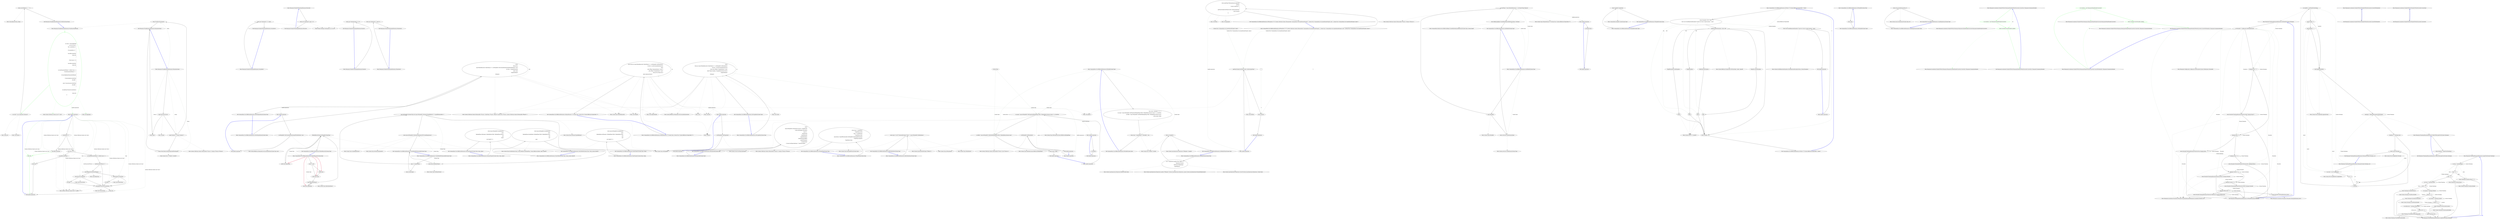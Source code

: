 digraph  {
m0_14 [label="Entry string.Replace(string, string)", span="0-0", cluster="string.Replace(string, string)", file="Configurator.cs"];
m0_45 [label="Entry System.Collections.Generic.IEnumerable<TSource>.Contains<TSource>(TSource)", span="0-0", cluster="System.Collections.Generic.IEnumerable<TSource>.Contains<TSource>(TSource)", file="Configurator.cs"];
m0_36 [label="Entry char.ToLower(char)", span="0-0", cluster="char.ToLower(char)", file="Configurator.cs"];
m0_10 [label="Entry System.Collections.Generic.List<T>.List()", span="0-0", cluster="System.Collections.Generic.List<T>.List()", file="Configurator.cs"];
m0_46 [label="Entry System.Func<T, TResult>.Invoke(T)", span="0-0", cluster="System.Func<T, TResult>.Invoke(T)", file="Configurator.cs"];
m0_44 [label="Entry Unk.Any", span="", cluster="Unk.Any", file="Configurator.cs"];
m0_32 [label="Entry System.Collections.Generic.List<T>.Add(T)", span="0-0", cluster="System.Collections.Generic.List<T>.Add(T)", file="Configurator.cs"];
m0_5 [label="Entry Humanizer.StringHumanizeExtensions.FromPascalCase(string)", span="10-10", cluster="Humanizer.StringHumanizeExtensions.FromPascalCase(string)", file="Configurator.cs"];
m0_6 [label="var chars = name.Aggregate(\r\n                new List<char>(),\r\n                (list, currentChar) =>\r\n                {\r\n                    if (currentChar == ' ')\r\n                    {\r\n                        list.Add(currentChar);\r\n                        return list;\r\n                    }\r\n\r\n                    if (list.Count == 0)\r\n                    {\r\n                        list.Add(currentChar);\r\n                        return list;\r\n                    }\r\n\r\n                    var lastCharacterInTheList = list[list.Count - 1];\r\n                    if (lastCharacterInTheList != ' ')\r\n                    {\r\n                        if (char.IsDigit(lastCharacterInTheList))\r\n                        {\r\n                            if (char.IsLetter(currentChar))\r\n                                list.Add(' ');\r\n                        }\r\n                        else if (!char.IsLower(currentChar))\r\n                            list.Add(' ');\r\n                    }\r\n\r\n                    list.Add(char.ToLower(currentChar));\r\n\r\n                    return list;\r\n                })", span="12-43", cluster="Humanizer.StringHumanizeExtensions.FromPascalCase(string)", color=green, community=0, file="Configurator.cs"];
m0_7 [label="var result = new string(chars.ToArray())", span="45-45", cluster="Humanizer.StringHumanizeExtensions.FromPascalCase(string)", file="Configurator.cs"];
m0_8 [label="return result.Replace('' i '', '' I '');", span="46-46", cluster="Humanizer.StringHumanizeExtensions.FromPascalCase(string)", file="Configurator.cs"];
m0_9 [label="Exit Humanizer.StringHumanizeExtensions.FromPascalCase(string)", span="10-10", cluster="Humanizer.StringHumanizeExtensions.FromPascalCase(string)", file="Configurator.cs"];
m0_37 [label="Entry Humanizer.StringHumanizeExtensions.Humanize(string)", span="54-54", cluster="Humanizer.StringHumanizeExtensions.Humanize(string)", file="Configurator.cs"];
m0_42 [label="return FromPascalCase(input);", span="63-63", cluster="Humanizer.StringHumanizeExtensions.Humanize(string)", file="Configurator.cs"];
m0_40 [label="input.Contains('_') || input.Contains('-')", span="60-60", cluster="Humanizer.StringHumanizeExtensions.Humanize(string)", file="Configurator.cs"];
m0_38 [label="!input.Any(Char.IsLower)", span="57-57", cluster="Humanizer.StringHumanizeExtensions.Humanize(string)", file="Configurator.cs"];
m0_39 [label="return input;", span="58-58", cluster="Humanizer.StringHumanizeExtensions.Humanize(string)", file="Configurator.cs"];
m0_41 [label="return FromUnderscoreDashSeparatedWords(input);", span="61-61", cluster="Humanizer.StringHumanizeExtensions.Humanize(string)", file="Configurator.cs"];
m0_43 [label="Exit Humanizer.StringHumanizeExtensions.Humanize(string)", span="54-54", cluster="Humanizer.StringHumanizeExtensions.Humanize(string)", file="Configurator.cs"];
m0_35 [label="Entry char.IsLower(char)", span="0-0", cluster="char.IsLower(char)", file="Configurator.cs"];
m0_34 [label="Entry char.IsLetter(char)", span="0-0", cluster="char.IsLetter(char)", file="Configurator.cs"];
m0_33 [label="Entry char.IsDigit(char)", span="0-0", cluster="char.IsDigit(char)", file="Configurator.cs"];
m0_13 [label="Entry Unk.ToArray", span="", cluster="Unk.ToArray", file="Configurator.cs"];
m0_15 [label="Entry lambda expression", span="14-43", cluster="lambda expression", file="Configurator.cs"];
m0_18 [label="return list;", span="19-19", cluster="lambda expression", color=green, community=0, file="Configurator.cs"];
m0_17 [label="list.Add(currentChar)", span="18-18", cluster="lambda expression", file="Configurator.cs"];
m0_16 [label="currentChar == ' '", span="16-16", cluster="lambda expression", file="Configurator.cs"];
m0_19 [label="list.Count == 0", span="22-22", cluster="lambda expression", file="Configurator.cs"];
m0_20 [label="list.Add(currentChar)", span="24-24", cluster="lambda expression", file="Configurator.cs"];
m0_21 [label="return list;", span="25-25", cluster="lambda expression", file="Configurator.cs"];
m0_22 [label="var lastCharacterInTheList = list[list.Count - 1]", span="28-28", cluster="lambda expression", file="Configurator.cs"];
m0_25 [label="char.IsLetter(currentChar)", span="33-33", cluster="lambda expression", file="Configurator.cs"];
m0_26 [label="list.Add(' ')", span="34-34", cluster="lambda expression", file="Configurator.cs"];
m0_27 [label="!char.IsLower(currentChar)", span="36-36", cluster="lambda expression", file="Configurator.cs"];
m0_28 [label="list.Add(' ')", span="37-37", cluster="lambda expression", file="Configurator.cs"];
m0_29 [label="list.Add(char.ToLower(currentChar))", span="40-40", cluster="lambda expression", file="Configurator.cs"];
m0_30 [label="return list;", span="42-42", cluster="lambda expression", file="Configurator.cs"];
m0_23 [label="lastCharacterInTheList != ' '", span="29-29", cluster="lambda expression", file="Configurator.cs"];
m0_24 [label="char.IsDigit(lastCharacterInTheList)", span="31-31", cluster="lambda expression", file="Configurator.cs"];
m0_31 [label="Exit lambda expression", span="14-43", cluster="lambda expression", file="Configurator.cs"];
m0_12 [label="Entry string.cstr", span="", cluster="string.cstr", file="Configurator.cs"];
m0_11 [label="Entry Unk.Aggregate", span="", cluster="Unk.Aggregate", file="Configurator.cs"];
m1_4 [label="Entry Humanizer.NumberToTimeSpanExtensions.Hours(int)", span="20-20", cluster="Humanizer.NumberToTimeSpanExtensions.Hours(int)", file="CzechSlovakFormatter.cs"];
m1_5 [label="return new TimeSpan(0, input, 0, 0);", span="22-22", cluster="Humanizer.NumberToTimeSpanExtensions.Hours(int)", file="CzechSlovakFormatter.cs"];
m1_6 [label="Exit Humanizer.NumberToTimeSpanExtensions.Hours(int)", span="20-20", cluster="Humanizer.NumberToTimeSpanExtensions.Hours(int)", file="CzechSlovakFormatter.cs"];
m1_10 [label="Entry Humanizer.NumberToTimeSpanExtensions.Seconds(int)", span="40-40", cluster="Humanizer.NumberToTimeSpanExtensions.Seconds(int)", file="CzechSlovakFormatter.cs"];
m1_11 [label="return new TimeSpan(0, 0, 0, input);", span="42-42", cluster="Humanizer.NumberToTimeSpanExtensions.Seconds(int)", file="CzechSlovakFormatter.cs"];
m1_12 [label="Exit Humanizer.NumberToTimeSpanExtensions.Seconds(int)", span="40-40", cluster="Humanizer.NumberToTimeSpanExtensions.Seconds(int)", file="CzechSlovakFormatter.cs"];
m1_0 [label="Entry Humanizer.NumberToTimeSpanExtensions.Days(int)", span="10-10", cluster="Humanizer.NumberToTimeSpanExtensions.Days(int)", file="CzechSlovakFormatter.cs"];
m1_1 [label="return new TimeSpan(input, 0, 0, 0);", span="12-12", cluster="Humanizer.NumberToTimeSpanExtensions.Days(int)", file="CzechSlovakFormatter.cs"];
m1_2 [label="Exit Humanizer.NumberToTimeSpanExtensions.Days(int)", span="10-10", cluster="Humanizer.NumberToTimeSpanExtensions.Days(int)", file="CzechSlovakFormatter.cs"];
m1_7 [label="Entry Humanizer.NumberToTimeSpanExtensions.Minutes(int)", span="30-30", cluster="Humanizer.NumberToTimeSpanExtensions.Minutes(int)", file="CzechSlovakFormatter.cs"];
m1_8 [label="return new TimeSpan(0, 0, input, 0);", span="32-32", cluster="Humanizer.NumberToTimeSpanExtensions.Minutes(int)", file="CzechSlovakFormatter.cs"];
m1_9 [label="Exit Humanizer.NumberToTimeSpanExtensions.Minutes(int)", span="30-30", cluster="Humanizer.NumberToTimeSpanExtensions.Minutes(int)", file="CzechSlovakFormatter.cs"];
m1_3 [label="Entry System.TimeSpan.TimeSpan(int, int, int, int)", span="0-0", cluster="System.TimeSpan.TimeSpan(int, int, int, int)", file="CzechSlovakFormatter.cs"];
m4_19 [label="Entry Unk.ToMaybe", span="", cluster="Unk.ToMaybe", file="DefaultNumberToWordsConverter.cs"];
m4_149 [label="Entry System.Collections.Generic.IEnumerable<TSource>.Contains<TSource>(TSource)", span="0-0", cluster="System.Collections.Generic.IEnumerable<TSource>.Contains<TSource>(TSource)", file="DefaultNumberToWordsConverter.cs"];
m4_31 [label="Entry CommandLine.Core.ReflectionExtensions.FlattenHierarchy(System.Type)", span="49-49", cluster="CommandLine.Core.ReflectionExtensions.FlattenHierarchy(System.Type)", file="DefaultNumberToWordsConverter.cs"];
m4_32 [label="type == null", span="51-51", cluster="CommandLine.Core.ReflectionExtensions.FlattenHierarchy(System.Type)", file="DefaultNumberToWordsConverter.cs"];
m4_33 [label="yield break;", span="53-53", cluster="CommandLine.Core.ReflectionExtensions.FlattenHierarchy(System.Type)", file="DefaultNumberToWordsConverter.cs"];
m4_34 [label="yield return type;", span="55-55", cluster="CommandLine.Core.ReflectionExtensions.FlattenHierarchy(System.Type)", file="DefaultNumberToWordsConverter.cs"];
m4_36 [label="yield return @interface;", span="58-58", cluster="CommandLine.Core.ReflectionExtensions.FlattenHierarchy(System.Type)", file="DefaultNumberToWordsConverter.cs"];
m4_38 [label="yield return @interface;", span="62-62", cluster="CommandLine.Core.ReflectionExtensions.FlattenHierarchy(System.Type)", file="DefaultNumberToWordsConverter.cs"];
m4_35 [label="type.SafeGetInterfaces()", span="56-56", cluster="CommandLine.Core.ReflectionExtensions.FlattenHierarchy(System.Type)", file="DefaultNumberToWordsConverter.cs"];
m4_37 [label="FlattenHierarchy(type.GetTypeInfo().BaseType)", span="60-60", cluster="CommandLine.Core.ReflectionExtensions.FlattenHierarchy(System.Type)", file="DefaultNumberToWordsConverter.cs"];
m4_39 [label="Exit CommandLine.Core.ReflectionExtensions.FlattenHierarchy(System.Type)", span="49-49", cluster="CommandLine.Core.ReflectionExtensions.FlattenHierarchy(System.Type)", file="DefaultNumberToWordsConverter.cs"];
m4_107 [label="Entry CommandLine.Core.ReflectionExtensions.CreateDefaultForImmutable(System.Type)", span="153-153", cluster="CommandLine.Core.ReflectionExtensions.CreateDefaultForImmutable(System.Type)", file="DefaultNumberToWordsConverter.cs"];
m4_108 [label="type == typeof(string)", span="155-155", cluster="CommandLine.Core.ReflectionExtensions.CreateDefaultForImmutable(System.Type)", file="DefaultNumberToWordsConverter.cs"];
m4_110 [label="type.GetTypeInfo().IsGenericType && type.GetTypeInfo().GetGenericTypeDefinition() == typeof(IEnumerable<>)", span="159-159", cluster="CommandLine.Core.ReflectionExtensions.CreateDefaultForImmutable(System.Type)", file="DefaultNumberToWordsConverter.cs"];
m4_111 [label="return type.GetTypeInfo().GetGenericArguments()[0].CreateEmptyArray();", span="161-161", cluster="CommandLine.Core.ReflectionExtensions.CreateDefaultForImmutable(System.Type)", file="DefaultNumberToWordsConverter.cs"];
m4_112 [label="return type.GetDefaultValue();", span="163-163", cluster="CommandLine.Core.ReflectionExtensions.CreateDefaultForImmutable(System.Type)", file="DefaultNumberToWordsConverter.cs"];
m4_109 [label="return string.Empty;", span="157-157", cluster="CommandLine.Core.ReflectionExtensions.CreateDefaultForImmutable(System.Type)", file="DefaultNumberToWordsConverter.cs"];
m4_113 [label="Exit CommandLine.Core.ReflectionExtensions.CreateDefaultForImmutable(System.Type)", span="153-153", cluster="CommandLine.Core.ReflectionExtensions.CreateDefaultForImmutable(System.Type)", file="DefaultNumberToWordsConverter.cs"];
m4_143 [label="Entry CommandLine.Core.ReflectionExtensions.InstanceProperty(System.Type, string, object)", span="213-213", cluster="CommandLine.Core.ReflectionExtensions.InstanceProperty(System.Type, string, object)", file="DefaultNumberToWordsConverter.cs"];
m4_144 [label="return type.GetTypeInfo().InvokeMember(\r\n                name,\r\n                BindingFlags.GetProperty | BindingFlags.Public | BindingFlags.Instance,\r\n                null,\r\n                target,\r\n                new object[] { });", span="219-224", cluster="CommandLine.Core.ReflectionExtensions.InstanceProperty(System.Type, string, object)", file="DefaultNumberToWordsConverter.cs"];
m4_145 [label="Exit CommandLine.Core.ReflectionExtensions.InstanceProperty(System.Type, string, object)", span="213-213", cluster="CommandLine.Core.ReflectionExtensions.InstanceProperty(System.Type, string, object)", file="DefaultNumberToWordsConverter.cs"];
m4_127 [label="Entry System.Collections.Generic.IEnumerable<TSource>.ToArray<TSource>()", span="0-0", cluster="System.Collections.Generic.IEnumerable<TSource>.ToArray<TSource>()", file="DefaultNumberToWordsConverter.cs"];
m4_7 [label="Entry Unk.Any", span="", cluster="Unk.Any", file="DefaultNumberToWordsConverter.cs"];
m4_135 [label="Entry CommandLine.TypeInfo.Create(System.Type)", span="29-29", cluster="CommandLine.TypeInfo.Create(System.Type)", file="DefaultNumberToWordsConverter.cs"];
m4_9 [label="Entry Unk.selector", span="", cluster="Unk.selector", file="DefaultNumberToWordsConverter.cs"];
m4_45 [label="Entry System.Type.GetInterfaces()", span="0-0", cluster="System.Type.GetInterfaces()", file="DefaultNumberToWordsConverter.cs"];
m4_126 [label="Entry System.Type.GetSpecifications<T>(System.Func<System.Reflection.PropertyInfo, T>)", span="16-16", cluster="System.Type.GetSpecifications<T>(System.Func<System.Reflection.PropertyInfo, T>)", file="DefaultNumberToWordsConverter.cs"];
m4_49 [label="Entry System.Type.IsAssignableFrom(System.Type)", span="0-0", cluster="System.Type.IsAssignableFrom(System.Type)", file="DefaultNumberToWordsConverter.cs"];
m4_132 [label="Entry CommandLine.Core.ReflectionExtensions.ToTypeInfo(System.Type)", span="178-178", cluster="CommandLine.Core.ReflectionExtensions.ToTypeInfo(System.Type)", file="DefaultNumberToWordsConverter.cs"];
m4_133 [label="return TypeInfo.Create(type);", span="180-180", cluster="CommandLine.Core.ReflectionExtensions.ToTypeInfo(System.Type)", file="DefaultNumberToWordsConverter.cs"];
m4_134 [label="Exit CommandLine.Core.ReflectionExtensions.ToTypeInfo(System.Type)", span="178-178", cluster="CommandLine.Core.ReflectionExtensions.ToTypeInfo(System.Type)", file="DefaultNumberToWordsConverter.cs"];
m4_125 [label="Entry System.Activator.CreateInstance(System.Type)", span="0-0", cluster="System.Activator.CreateInstance(System.Type)", file="DefaultNumberToWordsConverter.cs"];
m4_60 [label="Entry CommandLine.Core.ReflectionExtensions.SetValue<T>(System.Reflection.PropertyInfo, T, object)", span="97-97", cluster="CommandLine.Core.ReflectionExtensions.SetValue<T>(System.Reflection.PropertyInfo, T, object)", file="DefaultNumberToWordsConverter.cs"];
m4_61 [label="Action<Exception> fail = inner => {\r\n                throw new InvalidOperationException(''Cannot set value to target instance.'', inner);\r\n            }", span="99-101", cluster="CommandLine.Core.ReflectionExtensions.SetValue<T>(System.Reflection.PropertyInfo, T, object)", file="DefaultNumberToWordsConverter.cs"];
m4_62 [label="property.SetValue(instance, value, null)", span="105-105", cluster="CommandLine.Core.ReflectionExtensions.SetValue<T>(System.Reflection.PropertyInfo, T, object)", file="DefaultNumberToWordsConverter.cs"];
m4_71 [label="return instance;", span="126-126", cluster="CommandLine.Core.ReflectionExtensions.SetValue<T>(System.Reflection.PropertyInfo, T, object)", file="DefaultNumberToWordsConverter.cs"];
m4_64 [label="fail(e)", span="110-110", cluster="CommandLine.Core.ReflectionExtensions.SetValue<T>(System.Reflection.PropertyInfo, T, object)", file="DefaultNumberToWordsConverter.cs"];
m4_66 [label="fail(e)", span="115-115", cluster="CommandLine.Core.ReflectionExtensions.SetValue<T>(System.Reflection.PropertyInfo, T, object)", file="DefaultNumberToWordsConverter.cs"];
m4_68 [label="fail(e)", span="119-119", cluster="CommandLine.Core.ReflectionExtensions.SetValue<T>(System.Reflection.PropertyInfo, T, object)", file="DefaultNumberToWordsConverter.cs"];
m4_70 [label="fail(e)", span="123-123", cluster="CommandLine.Core.ReflectionExtensions.SetValue<T>(System.Reflection.PropertyInfo, T, object)", file="DefaultNumberToWordsConverter.cs"];
m4_63 [label=TargetException, span="108-108", cluster="CommandLine.Core.ReflectionExtensions.SetValue<T>(System.Reflection.PropertyInfo, T, object)", file="DefaultNumberToWordsConverter.cs"];
m4_65 [label=TargetParameterCountException, span="113-113", cluster="CommandLine.Core.ReflectionExtensions.SetValue<T>(System.Reflection.PropertyInfo, T, object)", file="DefaultNumberToWordsConverter.cs"];
m4_67 [label=MethodAccessException, span="117-117", cluster="CommandLine.Core.ReflectionExtensions.SetValue<T>(System.Reflection.PropertyInfo, T, object)", file="DefaultNumberToWordsConverter.cs"];
m4_69 [label=TargetInvocationException, span="121-121", cluster="CommandLine.Core.ReflectionExtensions.SetValue<T>(System.Reflection.PropertyInfo, T, object)", file="DefaultNumberToWordsConverter.cs"];
m4_72 [label="Exit CommandLine.Core.ReflectionExtensions.SetValue<T>(System.Reflection.PropertyInfo, T, object)", span="97-97", cluster="CommandLine.Core.ReflectionExtensions.SetValue<T>(System.Reflection.PropertyInfo, T, object)", file="DefaultNumberToWordsConverter.cs"];
m4_73 [label="Entry System.Reflection.PropertyInfo.SetValue(object, object, object[])", span="0-0", cluster="System.Reflection.PropertyInfo.SetValue(object, object, object[])", file="DefaultNumberToWordsConverter.cs"];
m4_146 [label="Entry CommandLine.Core.ReflectionExtensions.IsPrimitiveEx(System.Type)", span="228-228", cluster="CommandLine.Core.ReflectionExtensions.IsPrimitiveEx(System.Type)", file="DefaultNumberToWordsConverter.cs"];
m4_147 [label="return\r\n                   (type.GetTypeInfo().IsValueType && type != typeof(Guid))\r\n                || type.GetTypeInfo().IsPrimitive\r\n                || new [] { \r\n                     typeof(string)\r\n                    ,typeof(decimal)\r\n                    ,typeof(DateTime)\r\n                    ,typeof(DateTimeOffset)\r\n                    ,typeof(TimeSpan)\r\n                   }.Contains(type)\r\n                || Convert.GetTypeCode(type) != TypeCode.Object;", span="230-240", cluster="CommandLine.Core.ReflectionExtensions.IsPrimitiveEx(System.Type)", file="DefaultNumberToWordsConverter.cs"];
m4_148 [label="Exit CommandLine.Core.ReflectionExtensions.IsPrimitiveEx(System.Type)", span="228-228", cluster="CommandLine.Core.ReflectionExtensions.IsPrimitiveEx(System.Type)", file="DefaultNumberToWordsConverter.cs"];
m4_23 [label="Entry System.Reflection.MemberInfo.GetCustomAttributes(System.Type, bool)", span="0-0", cluster="System.Reflection.MemberInfo.GetCustomAttributes(System.Type, bool)", file="DefaultNumberToWordsConverter.cs"];
m4_5 [label="Entry System.Reflection.MemberInfo.GetCustomAttributes(bool)", span="0-0", cluster="System.Reflection.MemberInfo.GetCustomAttributes(bool)", file="DefaultNumberToWordsConverter.cs"];
m4_6 [label="Entry Unk.>", span="", cluster="Unk.>", file="DefaultNumberToWordsConverter.cs"];
m4_89 [label="Entry System.Linq.Expressions.Expression.Lambda<TDelegate>(System.Linq.Expressions.Expression, params System.Linq.Expressions.ParameterExpression[])", span="0-0", cluster="System.Linq.Expressions.Expression.Lambda<TDelegate>(System.Linq.Expressions.Expression, params System.Linq.Expressions.ParameterExpression[])", file="DefaultNumberToWordsConverter.cs"];
m4_40 [label="Entry System.Type.SafeGetInterfaces()", span="66-66", cluster="System.Type.SafeGetInterfaces()", file="DefaultNumberToWordsConverter.cs"];
m4_116 [label="Entry System.Type.CreateEmptyArray()", span="129-129", cluster="System.Type.CreateEmptyArray()", file="DefaultNumberToWordsConverter.cs"];
m4_90 [label="Entry System.Linq.Expressions.Expression<TDelegate>.Compile()", span="0-0", cluster="System.Linq.Expressions.Expression<TDelegate>.Compile()", file="DefaultNumberToWordsConverter.cs"];
m4_103 [label="Entry System.Collections.Generic.IEnumerable<TSource>.Any<TSource>()", span="0-0", cluster="System.Collections.Generic.IEnumerable<TSource>.Any<TSource>()", file="DefaultNumberToWordsConverter.cs"];
m4_3 [label="Entry System.Type.FlattenHierarchy()", span="49-49", cluster="System.Type.FlattenHierarchy()", file="DefaultNumberToWordsConverter.cs"];
m4_117 [label="Entry System.Type.GetDefaultValue()", span="134-134", cluster="System.Type.GetDefaultValue()", file="DefaultNumberToWordsConverter.cs"];
m4_124 [label="Entry System.Type.IsMutable()", span="143-143", cluster="System.Type.IsMutable()", file="DefaultNumberToWordsConverter.cs"];
m4_59 [label="Entry Unk.SetValue", span="", cluster="Unk.SetValue", file="DefaultNumberToWordsConverter.cs"];
m4_151 [label="Entry CommandLine.Core.ReflectionExtensions.GetTypeInfo(System.Type)", span="245-245", cluster="CommandLine.Core.ReflectionExtensions.GetTypeInfo(System.Type)", file="DefaultNumberToWordsConverter.cs"];
m4_152 [label="return type;", span="247-247", cluster="CommandLine.Core.ReflectionExtensions.GetTypeInfo(System.Type)", file="DefaultNumberToWordsConverter.cs"];
m4_153 [label="Exit CommandLine.Core.ReflectionExtensions.GetTypeInfo(System.Type)", span="245-245", cluster="CommandLine.Core.ReflectionExtensions.GetTypeInfo(System.Type)", file="DefaultNumberToWordsConverter.cs"];
m4_92 [label="Entry CommandLine.Core.ReflectionExtensions.IsMutable(System.Type)", span="143-143", cluster="CommandLine.Core.ReflectionExtensions.IsMutable(System.Type)", file="DefaultNumberToWordsConverter.cs"];
m4_93 [label="Func<bool> isMutable = () => {\r\n                var props = type.GetTypeInfo().GetProperties(BindingFlags.Public | BindingFlags.Instance).Any(p => p.CanWrite);\r\n                var fields = type.GetTypeInfo().GetFields(BindingFlags.Public | BindingFlags.Instance).Any();\r\n                return props || fields;\r\n            }", span="145-149", cluster="CommandLine.Core.ReflectionExtensions.IsMutable(System.Type)", file="DefaultNumberToWordsConverter.cs"];
m4_94 [label="return type != typeof(object) ? isMutable() : true;", span="150-150", cluster="CommandLine.Core.ReflectionExtensions.IsMutable(System.Type)", file="DefaultNumberToWordsConverter.cs"];
m4_95 [label="Exit CommandLine.Core.ReflectionExtensions.IsMutable(System.Type)", span="143-143", cluster="CommandLine.Core.ReflectionExtensions.IsMutable(System.Type)", file="DefaultNumberToWordsConverter.cs"];
m4_150 [label="Entry System.Convert.GetTypeCode(object)", span="0-0", cluster="System.Convert.GetTypeCode(object)", file="DefaultNumberToWordsConverter.cs"];
m4_74 [label="Entry System.Action<T>.Invoke(T)", span="0-0", cluster="System.Action<T>.Invoke(T)", file="DefaultNumberToWordsConverter.cs"];
m4_88 [label="Entry System.Linq.Expressions.Expression.Convert(System.Linq.Expressions.Expression, System.Type)", span="0-0", cluster="System.Linq.Expressions.Expression.Convert(System.Linq.Expressions.Expression, System.Type)", file="DefaultNumberToWordsConverter.cs"];
m4_53 [label="Entry Unk.Where", span="", cluster="Unk.Where", file="DefaultNumberToWordsConverter.cs"];
m4_54 [label="Entry Unk.Aggregate", span="", cluster="Unk.Aggregate", file="DefaultNumberToWordsConverter.cs"];
m4_136 [label="Entry CommandLine.Core.ReflectionExtensions.StaticMethod(System.Type, string, params object[])", span="183-183", cluster="CommandLine.Core.ReflectionExtensions.StaticMethod(System.Type, string, params object[])", file="DefaultNumberToWordsConverter.cs"];
m4_137 [label="return type.GetTypeInfo().InvokeMember(\r\n                name,\r\n                BindingFlags.InvokeMethod | BindingFlags.Public | BindingFlags.Static,\r\n                null,\r\n                null,\r\n                args);", span="189-194", cluster="CommandLine.Core.ReflectionExtensions.StaticMethod(System.Type, string, params object[])", file="DefaultNumberToWordsConverter.cs"];
m4_138 [label="Exit CommandLine.Core.ReflectionExtensions.StaticMethod(System.Type, string, params object[])", span="183-183", cluster="CommandLine.Core.ReflectionExtensions.StaticMethod(System.Type, string, params object[])", file="DefaultNumberToWordsConverter.cs"];
m4_139 [label="Entry System.Type.InvokeMember(string, System.Reflection.BindingFlags, System.Reflection.Binder, object, object[])", span="0-0", cluster="System.Type.InvokeMember(string, System.Reflection.BindingFlags, System.Reflection.Binder, object, object[])", file="DefaultNumberToWordsConverter.cs"];
m4_91 [label="Entry System.Func<TResult>.Invoke()", span="0-0", cluster="System.Func<TResult>.Invoke()", file="DefaultNumberToWordsConverter.cs"];
m4_82 [label="Entry System.Array.CreateInstance(System.Type, int)", span="0-0", cluster="System.Array.CreateInstance(System.Type, int)", file="DefaultNumberToWordsConverter.cs"];
m4_4 [label="Entry System.Collections.Generic.IEnumerable<TSource>.SelectMany<TSource, TResult>(System.Func<TSource, System.Collections.Generic.IEnumerable<TResult>>)", span="0-0", cluster="System.Collections.Generic.IEnumerable<TSource>.SelectMany<TSource, TResult>(System.Func<TSource, System.Collections.Generic.IEnumerable<TResult>>)", file="DefaultNumberToWordsConverter.cs"];
m4_79 [label="Entry CommandLine.Core.ReflectionExtensions.CreateEmptyArray(System.Type)", span="129-129", cluster="CommandLine.Core.ReflectionExtensions.CreateEmptyArray(System.Type)", file="DefaultNumberToWordsConverter.cs"];
m4_80 [label="return Array.CreateInstance(type, 0);", span="131-131", cluster="CommandLine.Core.ReflectionExtensions.CreateEmptyArray(System.Type)", file="DefaultNumberToWordsConverter.cs"];
m4_81 [label="Exit CommandLine.Core.ReflectionExtensions.CreateEmptyArray(System.Type)", span="129-129", cluster="CommandLine.Core.ReflectionExtensions.CreateEmptyArray(System.Type)", file="DefaultNumberToWordsConverter.cs"];
m4_78 [label="Entry System.InvalidOperationException.InvalidOperationException(string, System.Exception)", span="0-0", cluster="System.InvalidOperationException.InvalidOperationException(string, System.Exception)", file="DefaultNumberToWordsConverter.cs"];
m4_102 [label="Entry System.Type.GetFields(System.Reflection.BindingFlags)", span="0-0", cluster="System.Type.GetFields(System.Reflection.BindingFlags)", file="DefaultNumberToWordsConverter.cs"];
m4_101 [label="Entry System.Type.GetProperties(System.Reflection.BindingFlags)", span="0-0", cluster="System.Type.GetProperties(System.Reflection.BindingFlags)", file="DefaultNumberToWordsConverter.cs"];
m4_115 [label="Entry System.Type.GetGenericArguments()", span="0-0", cluster="System.Type.GetGenericArguments()", file="DefaultNumberToWordsConverter.cs"];
m4_46 [label="Entry CommandLine.Core.ReflectionExtensions.ToTargetType(System.Type)", span="71-71", cluster="CommandLine.Core.ReflectionExtensions.ToTargetType(System.Type)", file="DefaultNumberToWordsConverter.cs"];
m4_47 [label="return type == typeof(bool)\r\n                       ? TargetType.Switch\r\n                       : type == typeof(string)\r\n                             ? TargetType.Scalar\r\n                             : type.IsArray || typeof(IEnumerable).GetTypeInfo().IsAssignableFrom(type)\r\n                                   ? TargetType.Sequence\r\n                                   : TargetType.Scalar;", span="73-79", cluster="CommandLine.Core.ReflectionExtensions.ToTargetType(System.Type)", file="DefaultNumberToWordsConverter.cs"];
m4_48 [label="Exit CommandLine.Core.ReflectionExtensions.ToTargetType(System.Type)", span="71-71", cluster="CommandLine.Core.ReflectionExtensions.ToTargetType(System.Type)", file="DefaultNumberToWordsConverter.cs"];
m4_128 [label="Entry CommandLine.Infrastructure.ReflectionHelper.CreateDefaultImmutableInstance(System.Type, System.Type[])", span="55-55", cluster="CommandLine.Infrastructure.ReflectionHelper.CreateDefaultImmutableInstance(System.Type, System.Type[])", file="DefaultNumberToWordsConverter.cs"];
m4_0 [label="Entry CommandLine.Core.ReflectionExtensions.GetSpecifications<T>(System.Type, System.Func<System.Reflection.PropertyInfo, T>)", span="16-16", cluster="CommandLine.Core.ReflectionExtensions.GetSpecifications<T>(System.Type, System.Func<System.Reflection.PropertyInfo, T>)", file="DefaultNumberToWordsConverter.cs"];
m4_1 [label="return from pi in type.FlattenHierarchy().SelectMany(x => x.GetTypeInfo().GetProperties())\r\n                   let attrs = pi.GetCustomAttributes(true)\r\n                   where\r\n                       attrs.OfType<OptionAttribute>().Any() ||\r\n                       attrs.OfType<ValueAttribute>().Any()\r\n                   group pi by pi.Name into g\r\n                   select selector(g.First());", span="18-24", cluster="CommandLine.Core.ReflectionExtensions.GetSpecifications<T>(System.Type, System.Func<System.Reflection.PropertyInfo, T>)", file="DefaultNumberToWordsConverter.cs"];
m4_2 [label="Exit CommandLine.Core.ReflectionExtensions.GetSpecifications<T>(System.Type, System.Func<System.Reflection.PropertyInfo, T>)", span="16-16", cluster="CommandLine.Core.ReflectionExtensions.GetSpecifications<T>(System.Type, System.Func<System.Reflection.PropertyInfo, T>)", file="DefaultNumberToWordsConverter.cs"];
m4_13 [label="Entry System.Type.GetTypeInfo()", span="245-245", cluster="System.Type.GetTypeInfo()", file="DefaultNumberToWordsConverter.cs"];
m4_41 [label="Entry CommandLine.Core.ReflectionExtensions.SafeGetInterfaces(System.Type)", span="66-66", cluster="CommandLine.Core.ReflectionExtensions.SafeGetInterfaces(System.Type)", file="DefaultNumberToWordsConverter.cs"];
m4_42 [label="return type == null ? Enumerable.Empty<Type>() : type.GetTypeInfo().GetInterfaces();", span="68-68", cluster="CommandLine.Core.ReflectionExtensions.SafeGetInterfaces(System.Type)", file="DefaultNumberToWordsConverter.cs"];
m4_43 [label="Exit CommandLine.Core.ReflectionExtensions.SafeGetInterfaces(System.Type)", span="66-66", cluster="CommandLine.Core.ReflectionExtensions.SafeGetInterfaces(System.Type)", file="DefaultNumberToWordsConverter.cs"];
m4_129 [label="Entry lambda expression", span="173-173", cluster="lambda expression", file="DefaultNumberToWordsConverter.cs"];
m4_10 [label="Entry lambda expression", span="18-18", cluster="lambda expression", file="DefaultNumberToWordsConverter.cs"];
m4_11 [label="x.GetTypeInfo().GetProperties()", span="18-18", cluster="lambda expression", file="DefaultNumberToWordsConverter.cs"];
m4_12 [label="Exit lambda expression", span="18-18", cluster="lambda expression", file="DefaultNumberToWordsConverter.cs"];
m4_20 [label="Entry lambda expression", span="31-31", cluster="lambda expression", file="DefaultNumberToWordsConverter.cs"];
m4_21 [label="x.GetTypeInfo().GetCustomAttributes(typeof(VerbAttribute), true)", span="31-31", cluster="lambda expression", file="DefaultNumberToWordsConverter.cs"];
m4_22 [label="Exit lambda expression", span="31-31", cluster="lambda expression", file="DefaultNumberToWordsConverter.cs"];
m4_28 [label="Entry lambda expression", span="41-41", cluster="lambda expression", file="DefaultNumberToWordsConverter.cs"];
m4_29 [label="x.GetTypeInfo().GetProperties()", span="41-41", cluster="lambda expression", file="DefaultNumberToWordsConverter.cs"];
m4_30 [label="Exit lambda expression", span="41-41", cluster="lambda expression", file="DefaultNumberToWordsConverter.cs"];
m4_56 [label="specProp.Property.SetValue(current, selector(specProp))", span="92-92", cluster="lambda expression", file="DefaultNumberToWordsConverter.cs"];
m4_57 [label="return instance;", span="93-93", cluster="lambda expression", file="DefaultNumberToWordsConverter.cs"];
m4_55 [label="Entry lambda expression", span="90-94", cluster="lambda expression", file="DefaultNumberToWordsConverter.cs"];
m4_58 [label="Exit lambda expression", span="90-94", cluster="lambda expression", file="DefaultNumberToWordsConverter.cs"];
m4_76 [label="throw new InvalidOperationException(''Cannot set value to target instance.'', inner);", span="100-100", cluster="lambda expression", file="DefaultNumberToWordsConverter.cs"];
m4_75 [label="Entry lambda expression", span="99-101", cluster="lambda expression", file="DefaultNumberToWordsConverter.cs"];
m4_77 [label="Exit lambda expression", span="99-101", cluster="lambda expression", file="DefaultNumberToWordsConverter.cs"];
m4_97 [label="var props = type.GetTypeInfo().GetProperties(BindingFlags.Public | BindingFlags.Instance).Any(p => p.CanWrite)", span="146-146", cluster="lambda expression", file="DefaultNumberToWordsConverter.cs"];
m4_98 [label="var fields = type.GetTypeInfo().GetFields(BindingFlags.Public | BindingFlags.Instance).Any()", span="147-147", cluster="lambda expression", file="DefaultNumberToWordsConverter.cs"];
m4_96 [label="Entry lambda expression", span="145-149", cluster="lambda expression", file="DefaultNumberToWordsConverter.cs"];
m4_104 [label="Entry lambda expression", span="146-146", cluster="lambda expression", file="DefaultNumberToWordsConverter.cs"];
m4_99 [label="return props || fields;", span="148-148", cluster="lambda expression", file="DefaultNumberToWordsConverter.cs"];
m4_100 [label="Exit lambda expression", span="145-149", cluster="lambda expression", file="DefaultNumberToWordsConverter.cs"];
m4_105 [label="p.CanWrite", span="146-146", cluster="lambda expression", file="DefaultNumberToWordsConverter.cs"];
m4_106 [label="Exit lambda expression", span="146-146", cluster="lambda expression", file="DefaultNumberToWordsConverter.cs"];
m4_130 [label="pi.PropertyType", span="173-173", cluster="lambda expression", file="DefaultNumberToWordsConverter.cs"];
m4_131 [label="Exit lambda expression", span="173-173", cluster="lambda expression", file="DefaultNumberToWordsConverter.cs"];
m4_8 [label="Entry Unk.First", span="", cluster="Unk.First", file="DefaultNumberToWordsConverter.cs"];
m4_140 [label="Entry CommandLine.Core.ReflectionExtensions.StaticProperty(System.Type, string)", span="198-198", cluster="CommandLine.Core.ReflectionExtensions.StaticProperty(System.Type, string)", file="DefaultNumberToWordsConverter.cs"];
m4_141 [label="return type.GetTypeInfo().InvokeMember(\r\n                name,\r\n                BindingFlags.GetProperty | BindingFlags.Public | BindingFlags.Static,\r\n                null,\r\n                null,\r\n                new object[] { });", span="204-209", cluster="CommandLine.Core.ReflectionExtensions.StaticProperty(System.Type, string)", file="DefaultNumberToWordsConverter.cs"];
m4_142 [label="Exit CommandLine.Core.ReflectionExtensions.StaticProperty(System.Type, string)", span="198-198", cluster="CommandLine.Core.ReflectionExtensions.StaticProperty(System.Type, string)", file="DefaultNumberToWordsConverter.cs"];
m4_118 [label="Entry CommandLine.Core.ReflectionExtensions.AutoDefault(System.Type)", span="166-166", cluster="CommandLine.Core.ReflectionExtensions.AutoDefault(System.Type)", file="DefaultNumberToWordsConverter.cs"];
m4_119 [label="type.IsMutable()", span="168-168", cluster="CommandLine.Core.ReflectionExtensions.AutoDefault(System.Type)", file="DefaultNumberToWordsConverter.cs"];
m4_120 [label="return Activator.CreateInstance(type);", span="170-170", cluster="CommandLine.Core.ReflectionExtensions.AutoDefault(System.Type)", file="DefaultNumberToWordsConverter.cs"];
m4_121 [label="var ctorTypes = type.GetSpecifications(pi => pi.PropertyType).ToArray()", span="173-173", cluster="CommandLine.Core.ReflectionExtensions.AutoDefault(System.Type)", file="DefaultNumberToWordsConverter.cs"];
m4_122 [label="return ReflectionHelper.CreateDefaultImmutableInstance(type, ctorTypes);", span="175-175", cluster="CommandLine.Core.ReflectionExtensions.AutoDefault(System.Type)", file="DefaultNumberToWordsConverter.cs"];
m4_123 [label="Exit CommandLine.Core.ReflectionExtensions.AutoDefault(System.Type)", span="166-166", cluster="CommandLine.Core.ReflectionExtensions.AutoDefault(System.Type)", file="DefaultNumberToWordsConverter.cs"];
m4_15 [label="Entry CommandLine.Core.ReflectionExtensions.GetVerbSpecification(System.Type)", span="27-27", cluster="CommandLine.Core.ReflectionExtensions.GetVerbSpecification(System.Type)", file="DefaultNumberToWordsConverter.cs"];
m4_16 [label="return\r\n                (from attr in\r\n                 type.FlattenHierarchy().SelectMany(x => x.GetTypeInfo().GetCustomAttributes(typeof(VerbAttribute), true))\r\n                 let vattr = (VerbAttribute)attr\r\n                 select vattr)\r\n                    .SingleOrDefault()\r\n                    .ToMaybe();", span="29-35", cluster="CommandLine.Core.ReflectionExtensions.GetVerbSpecification(System.Type)", file="DefaultNumberToWordsConverter.cs"];
m4_17 [label="Exit CommandLine.Core.ReflectionExtensions.GetVerbSpecification(System.Type)", span="27-27", cluster="CommandLine.Core.ReflectionExtensions.GetVerbSpecification(System.Type)", file="DefaultNumberToWordsConverter.cs"];
m4_27 [label="Entry Unk.Create", span="", cluster="Unk.Create", file="DefaultNumberToWordsConverter.cs"];
m4_114 [label="Entry System.Type.GetGenericTypeDefinition()", span="0-0", cluster="System.Type.GetGenericTypeDefinition()", file="DefaultNumberToWordsConverter.cs"];
m4_83 [label="Entry CommandLine.Core.ReflectionExtensions.GetDefaultValue(System.Type)", span="134-134", cluster="CommandLine.Core.ReflectionExtensions.GetDefaultValue(System.Type)", file="DefaultNumberToWordsConverter.cs"];
m4_84 [label="var e = Expression.Lambda<Func<object>>(\r\n                Expression.Convert(\r\n                    Expression.Default(type),\r\n                    typeof(object)))", span="136-139", cluster="CommandLine.Core.ReflectionExtensions.GetDefaultValue(System.Type)", file="DefaultNumberToWordsConverter.cs"];
m4_85 [label="return e.Compile()();", span="140-140", cluster="CommandLine.Core.ReflectionExtensions.GetDefaultValue(System.Type)", file="DefaultNumberToWordsConverter.cs"];
m4_86 [label="Exit CommandLine.Core.ReflectionExtensions.GetDefaultValue(System.Type)", span="134-134", cluster="CommandLine.Core.ReflectionExtensions.GetDefaultValue(System.Type)", file="DefaultNumberToWordsConverter.cs"];
m4_87 [label="Entry System.Linq.Expressions.Expression.Default(System.Type)", span="0-0", cluster="System.Linq.Expressions.Expression.Default(System.Type)", file="DefaultNumberToWordsConverter.cs"];
m4_14 [label="Entry System.Type.GetProperties()", span="0-0", cluster="System.Type.GetProperties()", file="DefaultNumberToWordsConverter.cs"];
m4_18 [label="Entry Unk.SingleOrDefault", span="", cluster="Unk.SingleOrDefault", file="DefaultNumberToWordsConverter.cs"];
m4_24 [label="Entry CommandLine.Core.ReflectionExtensions.GetUsageData(System.Type)", span="38-38", cluster="CommandLine.Core.ReflectionExtensions.GetUsageData(System.Type)", file="DefaultNumberToWordsConverter.cs"];
m4_25 [label="return\r\n                (from pi in type.FlattenHierarchy().SelectMany(x => x.GetTypeInfo().GetProperties())\r\n                    let attrs = pi.GetCustomAttributes(true)\r\n                    where attrs.OfType<UsageAttribute>().Any()\r\n                    select Tuple.Create(pi, (UsageAttribute)attrs.First()))\r\n                        .SingleOrDefault()\r\n                        .ToMaybe();", span="40-46", cluster="CommandLine.Core.ReflectionExtensions.GetUsageData(System.Type)", file="DefaultNumberToWordsConverter.cs"];
m4_26 [label="Exit CommandLine.Core.ReflectionExtensions.GetUsageData(System.Type)", span="38-38", cluster="CommandLine.Core.ReflectionExtensions.GetUsageData(System.Type)", file="DefaultNumberToWordsConverter.cs"];
m4_50 [label="Entry CommandLine.Core.ReflectionExtensions.SetProperties<T>(T, System.Collections.Generic.IEnumerable<CommandLine.Core.SpecificationProperty>, System.Func<CommandLine.Core.SpecificationProperty, bool>, System.Func<CommandLine.Core.SpecificationProperty, object>)", span="82-82", cluster="CommandLine.Core.ReflectionExtensions.SetProperties<T>(T, System.Collections.Generic.IEnumerable<CommandLine.Core.SpecificationProperty>, System.Func<CommandLine.Core.SpecificationProperty, bool>, System.Func<CommandLine.Core.SpecificationProperty, object>)", file="DefaultNumberToWordsConverter.cs"];
m4_51 [label="return specProps.Where(predicate).Aggregate(\r\n                instance,\r\n                (current, specProp) =>\r\n                    {\r\n                        specProp.Property.SetValue(current, selector(specProp));\r\n                        return instance;\r\n                    });", span="88-94", cluster="CommandLine.Core.ReflectionExtensions.SetProperties<T>(T, System.Collections.Generic.IEnumerable<CommandLine.Core.SpecificationProperty>, System.Func<CommandLine.Core.SpecificationProperty, bool>, System.Func<CommandLine.Core.SpecificationProperty, object>)", file="DefaultNumberToWordsConverter.cs"];
m4_52 [label="Exit CommandLine.Core.ReflectionExtensions.SetProperties<T>(T, System.Collections.Generic.IEnumerable<CommandLine.Core.SpecificationProperty>, System.Func<CommandLine.Core.SpecificationProperty, bool>, System.Func<CommandLine.Core.SpecificationProperty, object>)", span="82-82", cluster="CommandLine.Core.ReflectionExtensions.SetProperties<T>(T, System.Collections.Generic.IEnumerable<CommandLine.Core.SpecificationProperty>, System.Func<CommandLine.Core.SpecificationProperty, bool>, System.Func<CommandLine.Core.SpecificationProperty, object>)", file="DefaultNumberToWordsConverter.cs"];
m4_44 [label="Entry System.Linq.Enumerable.Empty<TResult>()", span="0-0", cluster="System.Linq.Enumerable.Empty<TResult>()", file="DefaultNumberToWordsConverter.cs"];
m4_154 [label="System.Func<CommandLine.Core.SpecificationProperty, object>", span="", file="DefaultNumberToWordsConverter.cs"];
m4_155 [label=T, span="", file="DefaultNumberToWordsConverter.cs"];
m4_156 [label="System.Type", span="", file="DefaultNumberToWordsConverter.cs"];
m6_0 [label="Entry Humanizer.Localisation.NumberToWords.RomanianNumberToWordsConverter.Convert(int, Humanizer.GrammaticalGender)", span="7-7", cluster="Humanizer.Localisation.NumberToWords.RomanianNumberToWordsConverter.Convert(int, Humanizer.GrammaticalGender)", file="FarsiNumberToWordsConverter.cs"];
m6_1 [label="var converter = new RomanianCardinalNumberConverter()", span="9-9", cluster="Humanizer.Localisation.NumberToWords.RomanianNumberToWordsConverter.Convert(int, Humanizer.GrammaticalGender)", color=green, community=0, file="FarsiNumberToWordsConverter.cs"];
m6_2 [label="return converter.Convert(number, gender);", span="10-10", cluster="Humanizer.Localisation.NumberToWords.RomanianNumberToWordsConverter.Convert(int, Humanizer.GrammaticalGender)", color=green, community=0, file="FarsiNumberToWordsConverter.cs"];
m6_3 [label="Exit Humanizer.Localisation.NumberToWords.RomanianNumberToWordsConverter.Convert(int, Humanizer.GrammaticalGender)", span="7-7", cluster="Humanizer.Localisation.NumberToWords.RomanianNumberToWordsConverter.Convert(int, Humanizer.GrammaticalGender)", file="FarsiNumberToWordsConverter.cs"];
m6_4 [label="Entry Humanizer.Localisation.NumberToWords.Romanian.RomanianCardinalNumberConverter.RomanianCardinalNumberConverter()", span="6-6", cluster="Humanizer.Localisation.NumberToWords.Romanian.RomanianCardinalNumberConverter.RomanianCardinalNumberConverter()", file="FarsiNumberToWordsConverter.cs"];
m6_10 [label="Entry Humanizer.Localisation.NumberToWords.Romanian.RomanianOrdinalNumberConverter.RomanianOrdinalNumberConverter()", span="5-5", cluster="Humanizer.Localisation.NumberToWords.Romanian.RomanianOrdinalNumberConverter.RomanianOrdinalNumberConverter()", file="FarsiNumberToWordsConverter.cs"];
m6_5 [label="Entry Humanizer.Localisation.NumberToWords.Romanian.RomanianCardinalNumberConverter.Convert(int, Humanizer.GrammaticalGender)", span="98-98", cluster="Humanizer.Localisation.NumberToWords.Romanian.RomanianCardinalNumberConverter.Convert(int, Humanizer.GrammaticalGender)", file="FarsiNumberToWordsConverter.cs"];
m6_11 [label="Entry Humanizer.Localisation.NumberToWords.Romanian.RomanianOrdinalNumberConverter.Convert(int, Humanizer.GrammaticalGender)", span="28-28", cluster="Humanizer.Localisation.NumberToWords.Romanian.RomanianOrdinalNumberConverter.Convert(int, Humanizer.GrammaticalGender)", file="FarsiNumberToWordsConverter.cs"];
m6_6 [label="Entry Humanizer.Localisation.NumberToWords.RomanianNumberToWordsConverter.ConvertToOrdinal(int, Humanizer.GrammaticalGender)", span="13-13", cluster="Humanizer.Localisation.NumberToWords.RomanianNumberToWordsConverter.ConvertToOrdinal(int, Humanizer.GrammaticalGender)", file="FarsiNumberToWordsConverter.cs"];
m6_7 [label="var converter = new RomanianOrdinalNumberConverter()", span="15-15", cluster="Humanizer.Localisation.NumberToWords.RomanianNumberToWordsConverter.ConvertToOrdinal(int, Humanizer.GrammaticalGender)", color=green, community=0, file="FarsiNumberToWordsConverter.cs"];
m6_8 [label="return converter.Convert(number, gender);", span="16-16", cluster="Humanizer.Localisation.NumberToWords.RomanianNumberToWordsConverter.ConvertToOrdinal(int, Humanizer.GrammaticalGender)", color=green, community=0, file="FarsiNumberToWordsConverter.cs"];
m6_9 [label="Exit Humanizer.Localisation.NumberToWords.RomanianNumberToWordsConverter.ConvertToOrdinal(int, Humanizer.GrammaticalGender)", span="13-13", cluster="Humanizer.Localisation.NumberToWords.RomanianNumberToWordsConverter.ConvertToOrdinal(int, Humanizer.GrammaticalGender)", file="FarsiNumberToWordsConverter.cs"];
m7_14 [label="Entry Humanizer.TimeSpanHumanizeExtensions.GetTimePart(System.TimeSpan)", span="38-38", cluster="Humanizer.TimeSpanHumanizeExtensions.GetTimePart(System.TimeSpan)", file="IFormatter.cs"];
m7_18 [label="var formatter = Configurator.GetFormatter(null)", span="40-40", cluster="Humanizer.TimeSpanHumanizeExtensions.GetTimePart(System.TimeSpan)", file="IFormatter.cs"];
m7_19 [label="timespan.Days >= 7", span="41-41", cluster="Humanizer.TimeSpanHumanizeExtensions.GetTimePart(System.TimeSpan)", file="IFormatter.cs"];
m7_20 [label="return formatter.TimeSpanHumanize(TimeUnit.Week, timespan.Days/7);", span="42-42", cluster="Humanizer.TimeSpanHumanizeExtensions.GetTimePart(System.TimeSpan)", file="IFormatter.cs"];
m7_22 [label="return formatter.TimeSpanHumanize(TimeUnit.Day, timespan.Days);", span="45-45", cluster="Humanizer.TimeSpanHumanizeExtensions.GetTimePart(System.TimeSpan)", file="IFormatter.cs"];
m7_24 [label="return formatter.TimeSpanHumanize(TimeUnit.Hour, timespan.Hours);", span="48-48", cluster="Humanizer.TimeSpanHumanizeExtensions.GetTimePart(System.TimeSpan)", file="IFormatter.cs"];
m7_26 [label="return formatter.TimeSpanHumanize(TimeUnit.Minute, timespan.Minutes);", span="51-51", cluster="Humanizer.TimeSpanHumanizeExtensions.GetTimePart(System.TimeSpan)", file="IFormatter.cs"];
m7_28 [label="return formatter.TimeSpanHumanize(TimeUnit.Second, timespan.Seconds);", span="54-54", cluster="Humanizer.TimeSpanHumanizeExtensions.GetTimePart(System.TimeSpan)", file="IFormatter.cs"];
m7_30 [label="return formatter.TimeSpanHumanize(TimeUnit.Millisecond, timespan.Milliseconds);", span="57-57", cluster="Humanizer.TimeSpanHumanizeExtensions.GetTimePart(System.TimeSpan)", file="IFormatter.cs"];
m7_31 [label="return formatter.TimeSpanHumanize_Zero();", span="59-59", cluster="Humanizer.TimeSpanHumanizeExtensions.GetTimePart(System.TimeSpan)", file="IFormatter.cs"];
m7_21 [label="timespan.Days >= 1", span="44-44", cluster="Humanizer.TimeSpanHumanizeExtensions.GetTimePart(System.TimeSpan)", file="IFormatter.cs"];
m7_23 [label="timespan.Hours >= 1", span="47-47", cluster="Humanizer.TimeSpanHumanizeExtensions.GetTimePart(System.TimeSpan)", file="IFormatter.cs"];
m7_25 [label="timespan.Minutes >= 1", span="50-50", cluster="Humanizer.TimeSpanHumanizeExtensions.GetTimePart(System.TimeSpan)", file="IFormatter.cs"];
m7_27 [label="timespan.Seconds >= 1", span="53-53", cluster="Humanizer.TimeSpanHumanizeExtensions.GetTimePart(System.TimeSpan)", file="IFormatter.cs"];
m7_29 [label="timespan.Milliseconds >= 1", span="56-56", cluster="Humanizer.TimeSpanHumanizeExtensions.GetTimePart(System.TimeSpan)", file="IFormatter.cs"];
m7_32 [label="Exit Humanizer.TimeSpanHumanizeExtensions.GetTimePart(System.TimeSpan)", span="38-38", cluster="Humanizer.TimeSpanHumanizeExtensions.GetTimePart(System.TimeSpan)", file="IFormatter.cs"];
m7_13 [label="Entry System.Text.StringBuilder.StringBuilder()", span="0-0", cluster="System.Text.StringBuilder.StringBuilder()", file="IFormatter.cs"];
m7_38 [label="Entry Humanizer.TimeSpanHumanizeExtensions.LargestUnit(System.TimeSpan)", span="67-67", cluster="Humanizer.TimeSpanHumanizeExtensions.LargestUnit(System.TimeSpan)", file="IFormatter.cs"];
m7_39 [label="var days = timeSpan.Days", span="69-69", cluster="Humanizer.TimeSpanHumanizeExtensions.LargestUnit(System.TimeSpan)", file="IFormatter.cs"];
m7_40 [label="days >= 7", span="70-70", cluster="Humanizer.TimeSpanHumanizeExtensions.LargestUnit(System.TimeSpan)", file="IFormatter.cs"];
m7_41 [label="return TimeSpan.FromDays((days/7) * 7);", span="71-71", cluster="Humanizer.TimeSpanHumanizeExtensions.LargestUnit(System.TimeSpan)", file="IFormatter.cs"];
m7_42 [label="days >= 1", span="72-72", cluster="Humanizer.TimeSpanHumanizeExtensions.LargestUnit(System.TimeSpan)", file="IFormatter.cs"];
m7_43 [label="return TimeSpan.FromDays(days);", span="73-73", cluster="Humanizer.TimeSpanHumanizeExtensions.LargestUnit(System.TimeSpan)", file="IFormatter.cs"];
m7_44 [label="var hours = timeSpan.Hours", span="75-75", cluster="Humanizer.TimeSpanHumanizeExtensions.LargestUnit(System.TimeSpan)", file="IFormatter.cs"];
m7_45 [label="hours >= 1", span="76-76", cluster="Humanizer.TimeSpanHumanizeExtensions.LargestUnit(System.TimeSpan)", file="IFormatter.cs"];
m7_46 [label="return TimeSpan.FromHours(hours);", span="77-77", cluster="Humanizer.TimeSpanHumanizeExtensions.LargestUnit(System.TimeSpan)", file="IFormatter.cs"];
m7_47 [label="var minutes = timeSpan.Minutes", span="79-79", cluster="Humanizer.TimeSpanHumanizeExtensions.LargestUnit(System.TimeSpan)", file="IFormatter.cs"];
m7_48 [label="minutes >= 1", span="80-80", cluster="Humanizer.TimeSpanHumanizeExtensions.LargestUnit(System.TimeSpan)", file="IFormatter.cs"];
m7_49 [label="return TimeSpan.FromMinutes(minutes);", span="81-81", cluster="Humanizer.TimeSpanHumanizeExtensions.LargestUnit(System.TimeSpan)", file="IFormatter.cs"];
m7_50 [label="var seconds = timeSpan.Seconds", span="83-83", cluster="Humanizer.TimeSpanHumanizeExtensions.LargestUnit(System.TimeSpan)", file="IFormatter.cs"];
m7_51 [label="seconds >= 1", span="84-84", cluster="Humanizer.TimeSpanHumanizeExtensions.LargestUnit(System.TimeSpan)", file="IFormatter.cs"];
m7_52 [label="return TimeSpan.FromSeconds(seconds);", span="85-85", cluster="Humanizer.TimeSpanHumanizeExtensions.LargestUnit(System.TimeSpan)", file="IFormatter.cs"];
m7_53 [label="var milliseconds = timeSpan.Milliseconds", span="87-87", cluster="Humanizer.TimeSpanHumanizeExtensions.LargestUnit(System.TimeSpan)", file="IFormatter.cs"];
m7_54 [label="milliseconds >= 1", span="88-88", cluster="Humanizer.TimeSpanHumanizeExtensions.LargestUnit(System.TimeSpan)", file="IFormatter.cs"];
m7_55 [label="return TimeSpan.FromMilliseconds(milliseconds);", span="89-89", cluster="Humanizer.TimeSpanHumanizeExtensions.LargestUnit(System.TimeSpan)", file="IFormatter.cs"];
m7_56 [label="return TimeSpan.Zero;", span="91-91", cluster="Humanizer.TimeSpanHumanizeExtensions.LargestUnit(System.TimeSpan)", file="IFormatter.cs"];
m7_57 [label="Exit Humanizer.TimeSpanHumanizeExtensions.LargestUnit(System.TimeSpan)", span="67-67", cluster="Humanizer.TimeSpanHumanizeExtensions.LargestUnit(System.TimeSpan)", file="IFormatter.cs"];
m7_60 [label="Entry System.TimeSpan.FromMinutes(double)", span="0-0", cluster="System.TimeSpan.FromMinutes(double)", file="IFormatter.cs"];
m7_17 [label="Entry System.Text.StringBuilder.ToString()", span="0-0", cluster="System.Text.StringBuilder.ToString()", file="IFormatter.cs"];
m7_35 [label="Entry Humanizer.Localisation.Formatters.IFormatter.TimeSpanHumanize_Zero()", span="32-32", cluster="Humanizer.Localisation.Formatters.IFormatter.TimeSpanHumanize_Zero()", file="IFormatter.cs"];
m7_15 [label="Entry System.Text.StringBuilder.Append(string)", span="0-0", cluster="System.Text.StringBuilder.Append(string)", file="IFormatter.cs"];
m7_61 [label="Entry System.TimeSpan.FromSeconds(double)", span="0-0", cluster="System.TimeSpan.FromSeconds(double)", file="IFormatter.cs"];
m7_0 [label="Entry Humanizer.TimeSpanHumanizeExtensions.Humanize(System.TimeSpan, int)", span="18-18", cluster="Humanizer.TimeSpanHumanizeExtensions.Humanize(System.TimeSpan, int)", file="IFormatter.cs"];
m7_1 [label="var result = new StringBuilder()", span="20-20", cluster="Humanizer.TimeSpanHumanizeExtensions.Humanize(System.TimeSpan, int)", file="IFormatter.cs"];
m7_3 [label="i < precision", span="21-21", cluster="Humanizer.TimeSpanHumanizeExtensions.Humanize(System.TimeSpan, int)", file="IFormatter.cs"];
m7_4 [label="var timePart = GetTimePart(timeSpan)", span="23-23", cluster="Humanizer.TimeSpanHumanizeExtensions.Humanize(System.TimeSpan, int)", file="IFormatter.cs"];
m7_8 [label="timeSpan = TakeOutTheLargestUnit(timeSpan)", span="30-30", cluster="Humanizer.TimeSpanHumanizeExtensions.Humanize(System.TimeSpan, int)", file="IFormatter.cs"];
m7_2 [label="int i = 0", span="21-21", cluster="Humanizer.TimeSpanHumanizeExtensions.Humanize(System.TimeSpan, int)", file="IFormatter.cs"];
m7_5 [label="result.Length > 0", span="25-25", cluster="Humanizer.TimeSpanHumanizeExtensions.Humanize(System.TimeSpan, int)", file="IFormatter.cs"];
m7_6 [label="result.Append('', '')", span="26-26", cluster="Humanizer.TimeSpanHumanizeExtensions.Humanize(System.TimeSpan, int)", file="IFormatter.cs"];
m7_7 [label="result.Append(timePart)", span="28-28", cluster="Humanizer.TimeSpanHumanizeExtensions.Humanize(System.TimeSpan, int)", file="IFormatter.cs"];
m7_11 [label="return result.ToString();", span="35-35", cluster="Humanizer.TimeSpanHumanizeExtensions.Humanize(System.TimeSpan, int)", file="IFormatter.cs"];
m7_10 [label="i++", span="21-21", cluster="Humanizer.TimeSpanHumanizeExtensions.Humanize(System.TimeSpan, int)", file="IFormatter.cs"];
m7_9 [label="timeSpan == TimeSpan.Zero", span="31-31", cluster="Humanizer.TimeSpanHumanizeExtensions.Humanize(System.TimeSpan, int)", file="IFormatter.cs"];
m7_12 [label="Exit Humanizer.TimeSpanHumanizeExtensions.Humanize(System.TimeSpan, int)", span="18-18", cluster="Humanizer.TimeSpanHumanizeExtensions.Humanize(System.TimeSpan, int)", file="IFormatter.cs"];
m7_59 [label="Entry System.TimeSpan.FromHours(double)", span="0-0", cluster="System.TimeSpan.FromHours(double)", file="IFormatter.cs"];
m7_62 [label="Entry System.TimeSpan.FromMilliseconds(double)", span="0-0", cluster="System.TimeSpan.FromMilliseconds(double)", file="IFormatter.cs"];
m7_16 [label="Entry Humanizer.TimeSpanHumanizeExtensions.TakeOutTheLargestUnit(System.TimeSpan)", span="62-62", cluster="Humanizer.TimeSpanHumanizeExtensions.TakeOutTheLargestUnit(System.TimeSpan)", file="IFormatter.cs"];
m7_36 [label="return timeSpan - LargestUnit(timeSpan);", span="64-64", cluster="Humanizer.TimeSpanHumanizeExtensions.TakeOutTheLargestUnit(System.TimeSpan)", file="IFormatter.cs"];
m7_37 [label="Exit Humanizer.TimeSpanHumanizeExtensions.TakeOutTheLargestUnit(System.TimeSpan)", span="62-62", cluster="Humanizer.TimeSpanHumanizeExtensions.TakeOutTheLargestUnit(System.TimeSpan)", file="IFormatter.cs"];
m7_58 [label="Entry System.TimeSpan.FromDays(double)", span="0-0", cluster="System.TimeSpan.FromDays(double)", file="IFormatter.cs"];
m7_34 [label="Entry Humanizer.Localisation.Formatters.IFormatter.TimeSpanHumanize(Humanizer.Localisation.TimeUnit, int)", span="40-40", cluster="Humanizer.Localisation.Formatters.IFormatter.TimeSpanHumanize(Humanizer.Localisation.TimeUnit, int)", file="IFormatter.cs"];
m7_33 [label="Entry Humanizer.Configuration.Configurator.GetFormatter(System.Globalization.CultureInfo)", span="66-66", cluster="Humanizer.Configuration.Configurator.GetFormatter(System.Globalization.CultureInfo)", file="IFormatter.cs"];
m10_2 [label="Entry Humanizer.Localisation.NumberToWords.INumberToWordsConverter.ConvertToOrdinal(int)", span="19-19", cluster="Humanizer.Localisation.NumberToWords.INumberToWordsConverter.ConvertToOrdinal(int)", file="RomanianFormatter.cs"];
m10_3 [label="Exit Humanizer.Localisation.NumberToWords.INumberToWordsConverter.ConvertToOrdinal(int)", span="19-19", cluster="Humanizer.Localisation.NumberToWords.INumberToWordsConverter.ConvertToOrdinal(int)", file="RomanianFormatter.cs"];
m10_0 [label="Entry Humanizer.Localisation.NumberToWords.INumberToWordsConverter.Convert(int)", span="12-12", cluster="Humanizer.Localisation.NumberToWords.INumberToWordsConverter.Convert(int)", file="RomanianFormatter.cs"];
m10_1 [label="Exit Humanizer.Localisation.NumberToWords.INumberToWordsConverter.Convert(int)", span="12-12", cluster="Humanizer.Localisation.NumberToWords.INumberToWordsConverter.Convert(int)", file="RomanianFormatter.cs"];
m0_5 -> m0_6  [key=0, style=solid, color=green];
m0_6 -> m0_7  [key=0, style=solid, color=green];
m0_6 -> m0_10  [key=2, style=dotted, color=green];
m0_6 -> m0_11  [key=2, style=dotted, color=green];
m0_6 -> m0_15  [key=1, style=dashed, color=green, label="lambda expression"];
m0_7 -> m0_8  [key=0, style=solid];
m0_7 -> m0_12  [key=2, style=dotted];
m0_7 -> m0_13  [key=2, style=dotted];
m0_8 -> m0_9  [key=0, style=solid];
m0_8 -> m0_14  [key=2, style=dotted];
m0_9 -> m0_5  [key=0, style=bold, color=blue];
m0_37 -> m0_42  [key=1, style=dashed, color=darkseagreen4, label=string];
m0_37 -> m0_38  [key=0, style=solid];
m0_37 -> m0_39  [key=1, style=dashed, color=darkseagreen4, label=string];
m0_37 -> m0_40  [key=1, style=dashed, color=darkseagreen4, label=string];
m0_37 -> m0_41  [key=1, style=dashed, color=darkseagreen4, label=string];
m0_42 -> m0_5  [key=2, style=dotted];
m0_42 -> m0_43  [key=0, style=solid];
m0_40 -> m0_42  [key=0, style=solid];
m0_40 -> m0_41  [key=0, style=solid];
m0_40 -> m0_45  [key=2, style=dotted];
m0_38 -> m0_40  [key=0, style=solid];
m0_38 -> m0_39  [key=0, style=solid];
m0_38 -> m0_44  [key=2, style=dotted];
m0_39 -> m0_43  [key=0, style=solid];
m0_41 -> m0_43  [key=0, style=solid];
m0_41 -> m0_46  [key=2, style=dotted];
m0_43 -> m0_37  [key=0, style=bold, color=blue];
m0_15 -> m0_18  [key=1, style=dashed, color=green, label="System.Collections.Generic.List<char>"];
m0_15 -> m0_16  [key=0, style=solid];
m0_15 -> m0_17  [key=1, style=dashed, color=darkseagreen4, label="System.Collections.Generic.List<char>"];
m0_15 -> m0_19  [key=1, style=dashed, color=darkseagreen4, label="System.Collections.Generic.List<char>"];
m0_15 -> m0_20  [key=1, style=dashed, color=darkseagreen4, label="System.Collections.Generic.List<char>"];
m0_15 -> m0_21  [key=1, style=dashed, color=darkseagreen4, label="System.Collections.Generic.List<char>"];
m0_15 -> m0_22  [key=1, style=dashed, color=darkseagreen4, label="System.Collections.Generic.List<char>"];
m0_15 -> m0_25  [key=1, style=dashed, color=darkseagreen4, label=char];
m0_15 -> m0_26  [key=1, style=dashed, color=darkseagreen4, label="System.Collections.Generic.List<char>"];
m0_15 -> m0_27  [key=1, style=dashed, color=darkseagreen4, label=char];
m0_15 -> m0_28  [key=1, style=dashed, color=darkseagreen4, label="System.Collections.Generic.List<char>"];
m0_15 -> m0_29  [key=1, style=dashed, color=darkseagreen4, label="System.Collections.Generic.List<char>"];
m0_15 -> m0_30  [key=1, style=dashed, color=darkseagreen4, label="System.Collections.Generic.List<char>"];
m0_18 -> m0_31  [key=0, style=solid, color=green];
m0_17 -> m0_18  [key=0, style=solid, color=green];
m0_17 -> m0_32  [key=2, style=dotted];
m0_16 -> m0_17  [key=0, style=solid];
m0_16 -> m0_19  [key=0, style=solid];
m0_19 -> m0_20  [key=0, style=solid];
m0_19 -> m0_22  [key=0, style=solid];
m0_20 -> m0_21  [key=0, style=solid];
m0_20 -> m0_32  [key=2, style=dotted];
m0_21 -> m0_31  [key=0, style=solid];
m0_22 -> m0_23  [key=0, style=solid];
m0_22 -> m0_24  [key=1, style=dashed, color=darkseagreen4, label=lastCharacterInTheList];
m0_25 -> m0_26  [key=0, style=solid];
m0_25 -> m0_29  [key=0, style=solid];
m0_25 -> m0_34  [key=2, style=dotted];
m0_26 -> m0_29  [key=0, style=solid];
m0_26 -> m0_32  [key=2, style=dotted];
m0_27 -> m0_28  [key=0, style=solid];
m0_27 -> m0_29  [key=0, style=solid];
m0_27 -> m0_35  [key=2, style=dotted];
m0_28 -> m0_29  [key=0, style=solid];
m0_28 -> m0_32  [key=2, style=dotted];
m0_29 -> m0_30  [key=0, style=solid];
m0_29 -> m0_36  [key=2, style=dotted];
m0_29 -> m0_32  [key=2, style=dotted];
m0_30 -> m0_31  [key=0, style=solid];
m0_23 -> m0_29  [key=0, style=solid];
m0_23 -> m0_24  [key=0, style=solid];
m0_24 -> m0_25  [key=0, style=solid];
m0_24 -> m0_27  [key=0, style=solid];
m0_24 -> m0_33  [key=2, style=dotted];
m0_31 -> m0_15  [key=0, style=bold, color=blue];
m1_4 -> m1_5  [key=0, style=solid];
m1_5 -> m1_6  [key=0, style=solid];
m1_5 -> m1_3  [key=2, style=dotted];
m1_6 -> m1_4  [key=0, style=bold, color=blue];
m1_10 -> m1_11  [key=0, style=solid];
m1_11 -> m1_12  [key=0, style=solid];
m1_11 -> m1_3  [key=2, style=dotted];
m1_12 -> m1_10  [key=0, style=bold, color=blue];
m1_0 -> m1_1  [key=0, style=solid];
m1_1 -> m1_2  [key=0, style=solid];
m1_1 -> m1_3  [key=2, style=dotted];
m1_2 -> m1_0  [key=0, style=bold, color=blue];
m1_7 -> m1_8  [key=0, style=solid];
m1_8 -> m1_9  [key=0, style=solid];
m1_8 -> m1_3  [key=2, style=dotted];
m1_9 -> m1_7  [key=0, style=bold, color=blue];
m4_31 -> m4_32  [key=0, style=solid];
m4_31 -> m4_33  [key=0, style=bold, color=crimson];
m4_31 -> m4_34  [key=0, style=bold, color=crimson];
m4_31 -> m4_36  [key=0, style=bold, color=crimson];
m4_31 -> m4_38  [key=0, style=bold, color=crimson];
m4_31 -> m4_35  [key=1, style=dashed, color=darkseagreen4, label="System.Type"];
m4_31 -> m4_37  [key=1, style=dashed, color=darkseagreen4, label="System.Type"];
m4_32 -> m4_33  [key=0, style=solid];
m4_32 -> m4_34  [key=0, style=solid];
m4_33 -> m4_34  [key=0, style=solid];
m4_34 -> m4_35  [key=0, style=solid];
m4_36 -> m4_35  [key=0, style=solid];
m4_38 -> m4_37  [key=0, style=solid];
m4_35 -> m4_36  [key=0, style=solid];
m4_35 -> m4_37  [key=0, style=solid];
m4_35 -> m4_40  [key=2, style=dotted];
m4_37 -> m4_38  [key=0, style=solid];
m4_37 -> m4_39  [key=0, style=solid];
m4_37 -> m4_13  [key=2, style=dotted];
m4_37 -> m4_31  [key=2, style=dotted];
m4_39 -> m4_31  [key=0, style=bold, color=blue];
m4_107 -> m4_108  [key=0, style=solid];
m4_107 -> m4_110  [key=1, style=dashed, color=darkseagreen4, label="System.Type"];
m4_107 -> m4_111  [key=1, style=dashed, color=darkseagreen4, label="System.Type"];
m4_107 -> m4_112  [key=1, style=dashed, color=darkseagreen4, label="System.Type"];
m4_108 -> m4_109  [key=0, style=solid];
m4_108 -> m4_110  [key=0, style=solid];
m4_110 -> m4_111  [key=0, style=solid];
m4_110 -> m4_112  [key=0, style=solid];
m4_110 -> m4_13  [key=2, style=dotted];
m4_110 -> m4_114  [key=2, style=dotted];
m4_111 -> m4_113  [key=0, style=solid];
m4_111 -> m4_13  [key=2, style=dotted];
m4_111 -> m4_115  [key=2, style=dotted];
m4_111 -> m4_116  [key=2, style=dotted];
m4_112 -> m4_113  [key=0, style=solid];
m4_112 -> m4_117  [key=2, style=dotted];
m4_109 -> m4_113  [key=0, style=solid];
m4_113 -> m4_107  [key=0, style=bold, color=blue];
m4_143 -> m4_144  [key=0, style=solid];
m4_144 -> m4_145  [key=0, style=solid];
m4_144 -> m4_13  [key=2, style=dotted];
m4_144 -> m4_139  [key=2, style=dotted];
m4_145 -> m4_143  [key=0, style=bold, color=blue];
m4_132 -> m4_133  [key=0, style=solid];
m4_133 -> m4_134  [key=0, style=solid];
m4_133 -> m4_135  [key=2, style=dotted];
m4_134 -> m4_132  [key=0, style=bold, color=blue];
m4_60 -> m4_61  [key=0, style=solid];
m4_60 -> m4_62  [key=1, style=dashed, color=darkseagreen4, label="System.Reflection.PropertyInfo"];
m4_60 -> m4_71  [key=1, style=dashed, color=darkseagreen4, label=T];
m4_61 -> m4_62  [key=0, style=solid];
m4_61 -> m4_76  [key=1, style=dashed, color=darkseagreen4, label="System.Exception"];
m4_61 -> m4_64  [key=1, style=dashed, color=darkseagreen4, label=fail];
m4_61 -> m4_66  [key=1, style=dashed, color=darkseagreen4, label=fail];
m4_61 -> m4_68  [key=1, style=dashed, color=darkseagreen4, label=fail];
m4_61 -> m4_70  [key=1, style=dashed, color=darkseagreen4, label=fail];
m4_62 -> m4_63  [key=0, style=solid];
m4_62 -> m4_65  [key=0, style=solid];
m4_62 -> m4_67  [key=0, style=solid];
m4_62 -> m4_69  [key=0, style=solid];
m4_62 -> m4_71  [key=0, style=solid];
m4_62 -> m4_73  [key=2, style=dotted];
m4_71 -> m4_72  [key=0, style=solid];
m4_64 -> m4_71  [key=0, style=solid];
m4_64 -> m4_74  [key=2, style=dotted];
m4_66 -> m4_71  [key=0, style=solid];
m4_66 -> m4_74  [key=2, style=dotted];
m4_68 -> m4_71  [key=0, style=solid];
m4_68 -> m4_74  [key=2, style=dotted];
m4_70 -> m4_71  [key=0, style=solid];
m4_70 -> m4_74  [key=2, style=dotted];
m4_63 -> m4_64  [key=0, style=solid];
m4_65 -> m4_66  [key=0, style=solid];
m4_67 -> m4_68  [key=0, style=solid];
m4_69 -> m4_70  [key=0, style=solid];
m4_72 -> m4_60  [key=0, style=bold, color=blue];
m4_146 -> m4_147  [key=0, style=solid];
m4_147 -> m4_148  [key=0, style=solid];
m4_147 -> m4_13  [key=2, style=dotted];
m4_147 -> m4_149  [key=2, style=dotted];
m4_147 -> m4_150  [key=2, style=dotted];
m4_148 -> m4_146  [key=0, style=bold, color=blue];
m4_151 -> m4_152  [key=0, style=solid];
m4_152 -> m4_153  [key=0, style=solid];
m4_153 -> m4_151  [key=0, style=bold, color=blue];
m4_92 -> m4_93  [key=0, style=solid];
m4_92 -> m4_97  [key=1, style=dashed, color=darkseagreen4, label="System.Type"];
m4_92 -> m4_98  [key=1, style=dashed, color=darkseagreen4, label="System.Type"];
m4_92 -> m4_94  [key=1, style=dashed, color=darkseagreen4, label="System.Type"];
m4_93 -> m4_94  [key=0, style=solid];
m4_94 -> m4_95  [key=0, style=solid];
m4_94 -> m4_91  [key=2, style=dotted];
m4_95 -> m4_92  [key=0, style=bold, color=blue];
m4_136 -> m4_137  [key=0, style=solid];
m4_137 -> m4_138  [key=0, style=solid];
m4_137 -> m4_13  [key=2, style=dotted];
m4_137 -> m4_139  [key=2, style=dotted];
m4_138 -> m4_136  [key=0, style=bold, color=blue];
m4_79 -> m4_80  [key=0, style=solid];
m4_80 -> m4_81  [key=0, style=solid];
m4_80 -> m4_82  [key=2, style=dotted];
m4_81 -> m4_79  [key=0, style=bold, color=blue];
m4_46 -> m4_47  [key=0, style=solid];
m4_47 -> m4_48  [key=0, style=solid];
m4_47 -> m4_13  [key=2, style=dotted];
m4_47 -> m4_49  [key=2, style=dotted];
m4_48 -> m4_46  [key=0, style=bold, color=blue];
m4_0 -> m4_1  [key=0, style=solid];
m4_1 -> m4_2  [key=0, style=solid];
m4_1 -> m4_3  [key=2, style=dotted];
m4_1 -> m4_4  [key=2, style=dotted];
m4_1 -> m4_5  [key=2, style=dotted];
m4_1 -> m4_6  [key=2, style=dotted];
m4_1 -> m4_7  [key=2, style=dotted];
m4_1 -> m4_8  [key=2, style=dotted];
m4_1 -> m4_9  [key=2, style=dotted];
m4_1 -> m4_10  [key=1, style=dashed, color=darkseagreen4, label="lambda expression"];
m4_1 -> m4_1  [key=1, style=dashed, color=darkseagreen4, label=pi];
m4_2 -> m4_0  [key=0, style=bold, color=blue];
m4_41 -> m4_42  [key=0, style=solid];
m4_42 -> m4_43  [key=0, style=solid];
m4_42 -> m4_44  [key=2, style=dotted];
m4_42 -> m4_13  [key=2, style=dotted];
m4_42 -> m4_45  [key=2, style=dotted];
m4_43 -> m4_41  [key=0, style=bold, color=blue];
m4_129 -> m4_130  [key=0, style=solid];
m4_10 -> m4_11  [key=0, style=solid];
m4_11 -> m4_12  [key=0, style=solid];
m4_11 -> m4_13  [key=2, style=dotted];
m4_11 -> m4_14  [key=2, style=dotted];
m4_12 -> m4_10  [key=0, style=bold, color=blue];
m4_20 -> m4_21  [key=0, style=solid];
m4_21 -> m4_22  [key=0, style=solid];
m4_21 -> m4_13  [key=2, style=dotted];
m4_21 -> m4_23  [key=2, style=dotted];
m4_22 -> m4_20  [key=0, style=bold, color=blue];
m4_28 -> m4_29  [key=0, style=solid];
m4_29 -> m4_30  [key=0, style=solid];
m4_29 -> m4_13  [key=2, style=dotted];
m4_29 -> m4_14  [key=2, style=dotted];
m4_30 -> m4_28  [key=0, style=bold, color=blue];
m4_56 -> m4_57  [key=0, style=solid];
m4_56 -> m4_9  [key=2, style=dotted];
m4_56 -> m4_59  [key=2, style=dotted];
m4_57 -> m4_58  [key=0, style=solid];
m4_55 -> m4_56  [key=0, style=solid];
m4_58 -> m4_55  [key=0, style=bold, color=blue];
m4_76 -> m4_77  [key=0, style=solid];
m4_76 -> m4_78  [key=2, style=dotted];
m4_75 -> m4_76  [key=0, style=solid];
m4_77 -> m4_75  [key=0, style=bold, color=blue];
m4_97 -> m4_98  [key=0, style=solid];
m4_97 -> m4_13  [key=2, style=dotted];
m4_97 -> m4_101  [key=2, style=dotted];
m4_97 -> m4_7  [key=2, style=dotted];
m4_97 -> m4_104  [key=1, style=dashed, color=darkseagreen4, label="lambda expression"];
m4_97 -> m4_99  [key=1, style=dashed, color=darkseagreen4, label=props];
m4_98 -> m4_99  [key=0, style=solid];
m4_98 -> m4_13  [key=2, style=dotted];
m4_98 -> m4_102  [key=2, style=dotted];
m4_98 -> m4_103  [key=2, style=dotted];
m4_96 -> m4_97  [key=0, style=solid];
m4_104 -> m4_105  [key=0, style=solid];
m4_99 -> m4_100  [key=0, style=solid];
m4_100 -> m4_96  [key=0, style=bold, color=blue];
m4_105 -> m4_106  [key=0, style=solid];
m4_106 -> m4_104  [key=0, style=bold, color=blue];
m4_130 -> m4_131  [key=0, style=solid];
m4_131 -> m4_129  [key=0, style=bold, color=blue];
m4_140 -> m4_141  [key=0, style=solid];
m4_141 -> m4_142  [key=0, style=solid];
m4_141 -> m4_13  [key=2, style=dotted];
m4_141 -> m4_139  [key=2, style=dotted];
m4_142 -> m4_140  [key=0, style=bold, color=blue];
m4_118 -> m4_119  [key=0, style=solid];
m4_118 -> m4_120  [key=1, style=dashed, color=darkseagreen4, label="System.Type"];
m4_118 -> m4_121  [key=1, style=dashed, color=darkseagreen4, label="System.Type"];
m4_118 -> m4_122  [key=1, style=dashed, color=darkseagreen4, label="System.Type"];
m4_119 -> m4_120  [key=0, style=solid];
m4_119 -> m4_121  [key=0, style=solid];
m4_119 -> m4_124  [key=2, style=dotted];
m4_120 -> m4_123  [key=0, style=solid];
m4_120 -> m4_125  [key=2, style=dotted];
m4_121 -> m4_122  [key=0, style=solid];
m4_121 -> m4_126  [key=2, style=dotted];
m4_121 -> m4_127  [key=2, style=dotted];
m4_121 -> m4_129  [key=1, style=dashed, color=darkseagreen4, label="lambda expression"];
m4_122 -> m4_123  [key=0, style=solid];
m4_122 -> m4_128  [key=2, style=dotted];
m4_123 -> m4_118  [key=0, style=bold, color=blue];
m4_15 -> m4_16  [key=0, style=solid];
m4_16 -> m4_17  [key=0, style=solid];
m4_16 -> m4_3  [key=2, style=dotted];
m4_16 -> m4_4  [key=2, style=dotted];
m4_16 -> m4_18  [key=2, style=dotted];
m4_16 -> m4_19  [key=2, style=dotted];
m4_16 -> m4_20  [key=1, style=dashed, color=darkseagreen4, label="lambda expression"];
m4_16 -> m4_16  [key=1, style=dashed, color=darkseagreen4, label=attr];
m4_17 -> m4_15  [key=0, style=bold, color=blue];
m4_83 -> m4_84  [key=0, style=solid];
m4_84 -> m4_85  [key=0, style=solid];
m4_84 -> m4_87  [key=2, style=dotted];
m4_84 -> m4_88  [key=2, style=dotted];
m4_84 -> m4_89  [key=2, style=dotted];
m4_85 -> m4_86  [key=0, style=solid];
m4_85 -> m4_90  [key=2, style=dotted];
m4_85 -> m4_91  [key=2, style=dotted];
m4_86 -> m4_83  [key=0, style=bold, color=blue];
m4_24 -> m4_25  [key=0, style=solid];
m4_25 -> m4_26  [key=0, style=solid];
m4_25 -> m4_3  [key=2, style=dotted];
m4_25 -> m4_4  [key=2, style=dotted];
m4_25 -> m4_5  [key=2, style=dotted];
m4_25 -> m4_6  [key=2, style=dotted];
m4_25 -> m4_7  [key=2, style=dotted];
m4_25 -> m4_8  [key=2, style=dotted];
m4_25 -> m4_27  [key=2, style=dotted];
m4_25 -> m4_18  [key=2, style=dotted];
m4_25 -> m4_19  [key=2, style=dotted];
m4_25 -> m4_28  [key=1, style=dashed, color=darkseagreen4, label="lambda expression"];
m4_25 -> m4_25  [key=1, style=dashed, color=darkseagreen4, label=pi];
m4_26 -> m4_24  [key=0, style=bold, color=blue];
m4_50 -> m4_51  [key=0, style=solid];
m4_50 -> m4_56  [key=1, style=dashed, color=darkseagreen4, label="System.Func<CommandLine.Core.SpecificationProperty, object>"];
m4_50 -> m4_57  [key=1, style=dashed, color=darkseagreen4, label=T];
m4_51 -> m4_52  [key=0, style=solid];
m4_51 -> m4_53  [key=2, style=dotted];
m4_51 -> m4_54  [key=2, style=dotted];
m4_51 -> m4_55  [key=1, style=dashed, color=darkseagreen4, label="lambda expression"];
m4_52 -> m4_50  [key=0, style=bold, color=blue];
m4_154 -> m4_56  [key=1, style=dashed, color=darkseagreen4, label="System.Func<CommandLine.Core.SpecificationProperty, object>"];
m4_155 -> m4_57  [key=1, style=dashed, color=darkseagreen4, label=T];
m4_156 -> m4_97  [key=1, style=dashed, color=darkseagreen4, label="System.Type"];
m4_156 -> m4_98  [key=1, style=dashed, color=darkseagreen4, label="System.Type"];
m6_0 -> m6_1  [key=0, style=solid, color=green];
m6_0 -> m6_2  [key=1, style=dashed, color=green, label=int];
m6_1 -> m6_2  [key=0, style=solid, color=green];
m6_1 -> m6_4  [key=2, style=dotted, color=green];
m6_2 -> m6_3  [key=0, style=solid, color=green];
m6_2 -> m6_5  [key=2, style=dotted, color=green];
m6_3 -> m6_0  [key=0, style=bold, color=blue];
m6_6 -> m6_7  [key=0, style=solid, color=green];
m6_6 -> m6_8  [key=1, style=dashed, color=green, label=int];
m6_7 -> m6_8  [key=0, style=solid, color=green];
m6_7 -> m6_10  [key=2, style=dotted, color=green];
m6_8 -> m6_9  [key=0, style=solid, color=green];
m6_8 -> m6_11  [key=2, style=dotted, color=green];
m6_9 -> m6_6  [key=0, style=bold, color=blue];
m7_14 -> m7_18  [key=0, style=solid];
m7_14 -> m7_19  [key=1, style=dashed, color=darkseagreen4, label="System.TimeSpan"];
m7_18 -> m7_19  [key=0, style=solid];
m7_18 -> m7_33  [key=2, style=dotted];
m7_18 -> m7_20  [key=1, style=dashed, color=darkseagreen4, label=formatter];
m7_18 -> m7_22  [key=1, style=dashed, color=darkseagreen4, label=formatter];
m7_18 -> m7_24  [key=1, style=dashed, color=darkseagreen4, label=formatter];
m7_18 -> m7_26  [key=1, style=dashed, color=darkseagreen4, label=formatter];
m7_18 -> m7_28  [key=1, style=dashed, color=darkseagreen4, label=formatter];
m7_18 -> m7_30  [key=1, style=dashed, color=darkseagreen4, label=formatter];
m7_18 -> m7_31  [key=1, style=dashed, color=darkseagreen4, label=formatter];
m7_19 -> m7_20  [key=0, style=solid];
m7_19 -> m7_21  [key=0, style=solid];
m7_19 -> m7_19  [key=1, style=dashed, color=darkseagreen4, label="System.TimeSpan"];
m7_20 -> m7_32  [key=0, style=solid];
m7_20 -> m7_34  [key=2, style=dotted];
m7_20 -> m7_20  [key=1, style=dashed, color=darkseagreen4, label="System.TimeSpan"];
m7_20 -> m7_21  [key=1, style=dashed, color=darkseagreen4, label="System.TimeSpan"];
m7_22 -> m7_32  [key=0, style=solid];
m7_22 -> m7_34  [key=2, style=dotted];
m7_22 -> m7_22  [key=1, style=dashed, color=darkseagreen4, label="System.TimeSpan"];
m7_22 -> m7_23  [key=1, style=dashed, color=darkseagreen4, label="System.TimeSpan"];
m7_24 -> m7_32  [key=0, style=solid];
m7_24 -> m7_34  [key=2, style=dotted];
m7_24 -> m7_24  [key=1, style=dashed, color=darkseagreen4, label="System.TimeSpan"];
m7_24 -> m7_25  [key=1, style=dashed, color=darkseagreen4, label="System.TimeSpan"];
m7_26 -> m7_32  [key=0, style=solid];
m7_26 -> m7_34  [key=2, style=dotted];
m7_26 -> m7_26  [key=1, style=dashed, color=darkseagreen4, label="System.TimeSpan"];
m7_26 -> m7_27  [key=1, style=dashed, color=darkseagreen4, label="System.TimeSpan"];
m7_28 -> m7_32  [key=0, style=solid];
m7_28 -> m7_34  [key=2, style=dotted];
m7_28 -> m7_28  [key=1, style=dashed, color=darkseagreen4, label="System.TimeSpan"];
m7_28 -> m7_29  [key=1, style=dashed, color=darkseagreen4, label="System.TimeSpan"];
m7_30 -> m7_32  [key=0, style=solid];
m7_30 -> m7_34  [key=2, style=dotted];
m7_30 -> m7_30  [key=1, style=dashed, color=darkseagreen4, label="System.TimeSpan"];
m7_31 -> m7_32  [key=0, style=solid];
m7_31 -> m7_35  [key=2, style=dotted];
m7_21 -> m7_22  [key=0, style=solid];
m7_21 -> m7_23  [key=0, style=solid];
m7_21 -> m7_21  [key=1, style=dashed, color=darkseagreen4, label="System.TimeSpan"];
m7_23 -> m7_24  [key=0, style=solid];
m7_23 -> m7_25  [key=0, style=solid];
m7_23 -> m7_23  [key=1, style=dashed, color=darkseagreen4, label="System.TimeSpan"];
m7_25 -> m7_26  [key=0, style=solid];
m7_25 -> m7_27  [key=0, style=solid];
m7_25 -> m7_25  [key=1, style=dashed, color=darkseagreen4, label="System.TimeSpan"];
m7_27 -> m7_28  [key=0, style=solid];
m7_27 -> m7_29  [key=0, style=solid];
m7_27 -> m7_27  [key=1, style=dashed, color=darkseagreen4, label="System.TimeSpan"];
m7_29 -> m7_30  [key=0, style=solid];
m7_29 -> m7_31  [key=0, style=solid];
m7_29 -> m7_29  [key=1, style=dashed, color=darkseagreen4, label="System.TimeSpan"];
m7_32 -> m7_14  [key=0, style=bold, color=blue];
m7_38 -> m7_39  [key=0, style=solid];
m7_39 -> m7_40  [key=0, style=solid];
m7_39 -> m7_39  [key=1, style=dashed, color=darkseagreen4, label="System.TimeSpan"];
m7_39 -> m7_41  [key=1, style=dashed, color=darkseagreen4, label=days];
m7_39 -> m7_42  [key=1, style=dashed, color=darkseagreen4, label=days];
m7_39 -> m7_43  [key=1, style=dashed, color=darkseagreen4, label=days];
m7_39 -> m7_44  [key=1, style=dashed, color=darkseagreen4, label="System.TimeSpan"];
m7_40 -> m7_41  [key=0, style=solid];
m7_40 -> m7_42  [key=0, style=solid];
m7_41 -> m7_57  [key=0, style=solid];
m7_41 -> m7_58  [key=2, style=dotted];
m7_42 -> m7_43  [key=0, style=solid];
m7_42 -> m7_44  [key=0, style=solid];
m7_43 -> m7_57  [key=0, style=solid];
m7_43 -> m7_58  [key=2, style=dotted];
m7_44 -> m7_45  [key=0, style=solid];
m7_44 -> m7_44  [key=1, style=dashed, color=darkseagreen4, label="System.TimeSpan"];
m7_44 -> m7_46  [key=1, style=dashed, color=darkseagreen4, label=hours];
m7_44 -> m7_47  [key=1, style=dashed, color=darkseagreen4, label="System.TimeSpan"];
m7_45 -> m7_46  [key=0, style=solid];
m7_45 -> m7_47  [key=0, style=solid];
m7_46 -> m7_57  [key=0, style=solid];
m7_46 -> m7_59  [key=2, style=dotted];
m7_47 -> m7_48  [key=0, style=solid];
m7_47 -> m7_47  [key=1, style=dashed, color=darkseagreen4, label="System.TimeSpan"];
m7_47 -> m7_49  [key=1, style=dashed, color=darkseagreen4, label=minutes];
m7_47 -> m7_50  [key=1, style=dashed, color=darkseagreen4, label="System.TimeSpan"];
m7_48 -> m7_49  [key=0, style=solid];
m7_48 -> m7_50  [key=0, style=solid];
m7_49 -> m7_57  [key=0, style=solid];
m7_49 -> m7_60  [key=2, style=dotted];
m7_50 -> m7_51  [key=0, style=solid];
m7_50 -> m7_50  [key=1, style=dashed, color=darkseagreen4, label="System.TimeSpan"];
m7_50 -> m7_52  [key=1, style=dashed, color=darkseagreen4, label=seconds];
m7_50 -> m7_53  [key=1, style=dashed, color=darkseagreen4, label="System.TimeSpan"];
m7_51 -> m7_52  [key=0, style=solid];
m7_51 -> m7_53  [key=0, style=solid];
m7_52 -> m7_57  [key=0, style=solid];
m7_52 -> m7_61  [key=2, style=dotted];
m7_53 -> m7_54  [key=0, style=solid];
m7_53 -> m7_53  [key=1, style=dashed, color=darkseagreen4, label="System.TimeSpan"];
m7_53 -> m7_55  [key=1, style=dashed, color=darkseagreen4, label=milliseconds];
m7_54 -> m7_55  [key=0, style=solid];
m7_54 -> m7_56  [key=0, style=solid];
m7_55 -> m7_57  [key=0, style=solid];
m7_55 -> m7_62  [key=2, style=dotted];
m7_56 -> m7_57  [key=0, style=solid];
m7_57 -> m7_38  [key=0, style=bold, color=blue];
m7_0 -> m7_1  [key=0, style=solid];
m7_0 -> m7_3  [key=1, style=dashed, color=darkseagreen4, label=int];
m7_0 -> m7_4  [key=1, style=dashed, color=darkseagreen4, label="System.TimeSpan"];
m7_0 -> m7_8  [key=1, style=dashed, color=darkseagreen4, label="System.TimeSpan"];
m7_1 -> m7_2  [key=0, style=solid];
m7_1 -> m7_13  [key=2, style=dotted];
m7_1 -> m7_5  [key=1, style=dashed, color=darkseagreen4, label=result];
m7_1 -> m7_6  [key=1, style=dashed, color=darkseagreen4, label=result];
m7_1 -> m7_7  [key=1, style=dashed, color=darkseagreen4, label=result];
m7_1 -> m7_11  [key=1, style=dashed, color=darkseagreen4, label=result];
m7_3 -> m7_4  [key=0, style=solid];
m7_3 -> m7_11  [key=0, style=solid];
m7_4 -> m7_5  [key=0, style=solid];
m7_4 -> m7_14  [key=2, style=dotted];
m7_4 -> m7_7  [key=1, style=dashed, color=darkseagreen4, label=timePart];
m7_8 -> m7_9  [key=0, style=solid];
m7_8 -> m7_16  [key=2, style=dotted];
m7_8 -> m7_8  [key=1, style=dashed, color=darkseagreen4, label="System.TimeSpan"];
m7_2 -> m7_3  [key=0, style=solid];
m7_2 -> m7_10  [key=1, style=dashed, color=darkseagreen4, label=i];
m7_5 -> m7_6  [key=0, style=solid];
m7_5 -> m7_7  [key=0, style=solid];
m7_6 -> m7_7  [key=0, style=solid];
m7_6 -> m7_15  [key=2, style=dotted];
m7_7 -> m7_8  [key=0, style=solid];
m7_7 -> m7_15  [key=2, style=dotted];
m7_11 -> m7_12  [key=0, style=solid];
m7_11 -> m7_17  [key=2, style=dotted];
m7_10 -> m7_3  [key=0, style=solid];
m7_10 -> m7_10  [key=1, style=dashed, color=darkseagreen4, label=i];
m7_9 -> m7_10  [key=0, style=solid];
m7_9 -> m7_11  [key=0, style=solid];
m7_12 -> m7_0  [key=0, style=bold, color=blue];
m7_16 -> m7_36  [key=0, style=solid];
m7_36 -> m7_37  [key=0, style=solid];
m7_36 -> m7_38  [key=2, style=dotted];
m7_37 -> m7_16  [key=0, style=bold, color=blue];
m10_2 -> m10_3  [key=0, style=solid];
m10_3 -> m10_2  [key=0, style=bold, color=blue];
m10_0 -> m10_1  [key=0, style=solid];
m10_1 -> m10_0  [key=0, style=bold, color=blue];
}
